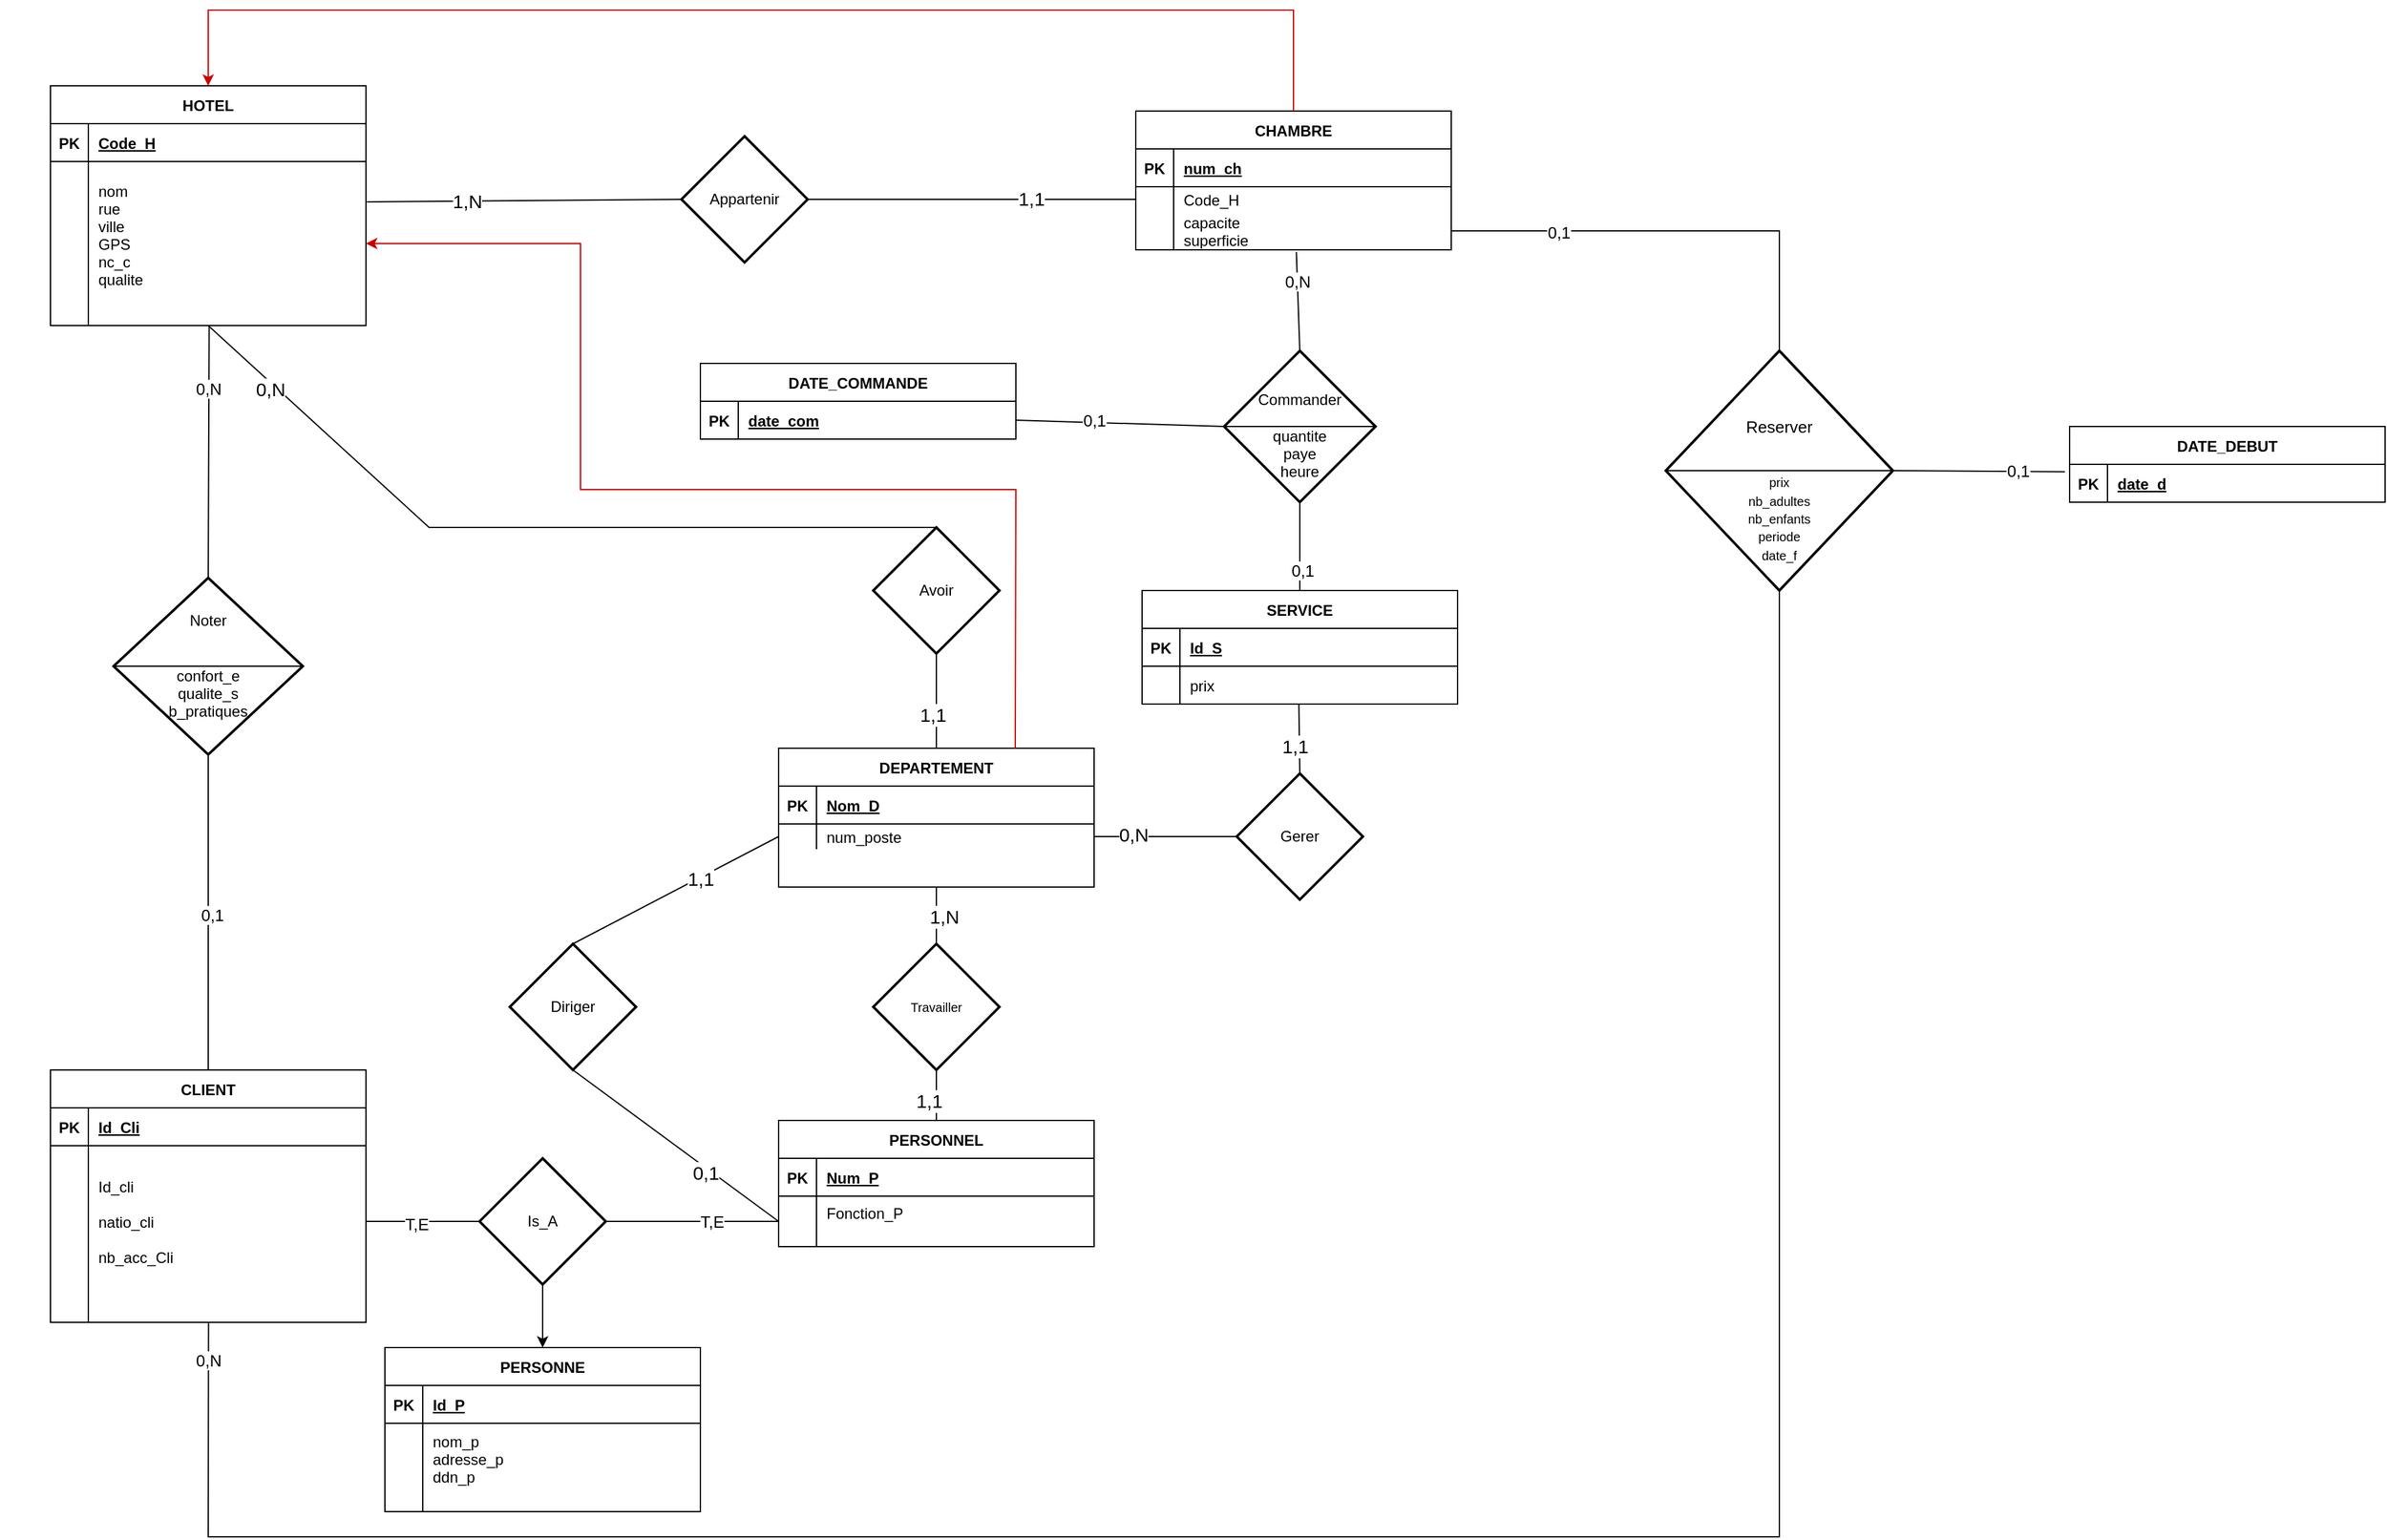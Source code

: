 <mxfile version="22.1.3" type="github">
  <diagram name="Page-1" id="8zFh8N0dXSdFzpwfQywQ">
    <mxGraphModel dx="2662" dy="2154" grid="1" gridSize="10" guides="1" tooltips="1" connect="1" arrows="1" fold="1" page="1" pageScale="1" pageWidth="827" pageHeight="1169" background="#FFFFFF" math="0" shadow="0">
      <root>
        <mxCell id="0" />
        <mxCell id="1" parent="0" />
        <mxCell id="OYuYef5FI9lCqOR2c31m-23" value="HOTEL" style="shape=table;startSize=30;container=1;collapsible=1;childLayout=tableLayout;fixedRows=1;rowLines=0;fontStyle=1;align=center;resizeLast=1;" parent="1" vertex="1">
          <mxGeometry width="250" height="190" as="geometry" />
        </mxCell>
        <mxCell id="OYuYef5FI9lCqOR2c31m-24" value="" style="shape=partialRectangle;collapsible=0;dropTarget=0;pointerEvents=0;fillColor=none;points=[[0,0.5],[1,0.5]];portConstraint=eastwest;top=0;left=0;right=0;bottom=1;" parent="OYuYef5FI9lCqOR2c31m-23" vertex="1">
          <mxGeometry y="30" width="250" height="30" as="geometry" />
        </mxCell>
        <mxCell id="OYuYef5FI9lCqOR2c31m-25" value="PK" style="shape=partialRectangle;overflow=hidden;connectable=0;fillColor=none;top=0;left=0;bottom=0;right=0;fontStyle=1;" parent="OYuYef5FI9lCqOR2c31m-24" vertex="1">
          <mxGeometry width="30" height="30" as="geometry">
            <mxRectangle width="30" height="30" as="alternateBounds" />
          </mxGeometry>
        </mxCell>
        <mxCell id="OYuYef5FI9lCqOR2c31m-26" value="Code_H" style="shape=partialRectangle;overflow=hidden;connectable=0;fillColor=none;top=0;left=0;bottom=0;right=0;align=left;spacingLeft=6;fontStyle=5;" parent="OYuYef5FI9lCqOR2c31m-24" vertex="1">
          <mxGeometry x="30" width="220" height="30" as="geometry">
            <mxRectangle width="220" height="30" as="alternateBounds" />
          </mxGeometry>
        </mxCell>
        <mxCell id="OYuYef5FI9lCqOR2c31m-27" value="" style="shape=partialRectangle;collapsible=0;dropTarget=0;pointerEvents=0;fillColor=none;points=[[0,0.5],[1,0.5]];portConstraint=eastwest;top=0;left=0;right=0;bottom=0;" parent="OYuYef5FI9lCqOR2c31m-23" vertex="1">
          <mxGeometry y="60" width="250" height="130" as="geometry" />
        </mxCell>
        <mxCell id="OYuYef5FI9lCqOR2c31m-28" value="" style="shape=partialRectangle;overflow=hidden;connectable=0;fillColor=none;top=0;left=0;bottom=0;right=0;" parent="OYuYef5FI9lCqOR2c31m-27" vertex="1">
          <mxGeometry width="30" height="130" as="geometry">
            <mxRectangle width="30" height="130" as="alternateBounds" />
          </mxGeometry>
        </mxCell>
        <mxCell id="OYuYef5FI9lCqOR2c31m-29" value="nom&#xa;rue&#xa;ville&#xa;GPS&#xa;nc_c&#xa;qualite&#xa;" style="shape=partialRectangle;overflow=hidden;connectable=0;fillColor=none;top=0;left=0;bottom=0;right=0;align=left;spacingLeft=6;" parent="OYuYef5FI9lCqOR2c31m-27" vertex="1">
          <mxGeometry x="30" width="220" height="130" as="geometry">
            <mxRectangle width="220" height="130" as="alternateBounds" />
          </mxGeometry>
        </mxCell>
        <mxCell id="_BZN1aDbOm-jzE_d8aBN-2" value="DEPARTEMENT" style="shape=table;startSize=30;container=1;collapsible=1;childLayout=tableLayout;fixedRows=1;rowLines=0;fontStyle=1;align=center;resizeLast=1;" parent="1" vertex="1">
          <mxGeometry x="577" y="525" width="250" height="110" as="geometry" />
        </mxCell>
        <mxCell id="_BZN1aDbOm-jzE_d8aBN-3" value="" style="shape=partialRectangle;collapsible=0;dropTarget=0;pointerEvents=0;fillColor=none;points=[[0,0.5],[1,0.5]];portConstraint=eastwest;top=0;left=0;right=0;bottom=1;" parent="_BZN1aDbOm-jzE_d8aBN-2" vertex="1">
          <mxGeometry y="30" width="250" height="30" as="geometry" />
        </mxCell>
        <mxCell id="_BZN1aDbOm-jzE_d8aBN-4" value="PK" style="shape=partialRectangle;overflow=hidden;connectable=0;fillColor=none;top=0;left=0;bottom=0;right=0;fontStyle=1;" parent="_BZN1aDbOm-jzE_d8aBN-3" vertex="1">
          <mxGeometry width="30" height="30" as="geometry">
            <mxRectangle width="30" height="30" as="alternateBounds" />
          </mxGeometry>
        </mxCell>
        <mxCell id="_BZN1aDbOm-jzE_d8aBN-5" value="Nom_D" style="shape=partialRectangle;overflow=hidden;connectable=0;fillColor=none;top=0;left=0;bottom=0;right=0;align=left;spacingLeft=6;fontStyle=5;" parent="_BZN1aDbOm-jzE_d8aBN-3" vertex="1">
          <mxGeometry x="30" width="220" height="30" as="geometry">
            <mxRectangle width="220" height="30" as="alternateBounds" />
          </mxGeometry>
        </mxCell>
        <mxCell id="_BZN1aDbOm-jzE_d8aBN-6" value="" style="shape=partialRectangle;collapsible=0;dropTarget=0;pointerEvents=0;fillColor=none;points=[[0,0.5],[1,0.5]];portConstraint=eastwest;top=0;left=0;right=0;bottom=0;" parent="_BZN1aDbOm-jzE_d8aBN-2" vertex="1">
          <mxGeometry y="60" width="250" height="20" as="geometry" />
        </mxCell>
        <mxCell id="_BZN1aDbOm-jzE_d8aBN-7" value="" style="shape=partialRectangle;overflow=hidden;connectable=0;fillColor=none;top=0;left=0;bottom=0;right=0;" parent="_BZN1aDbOm-jzE_d8aBN-6" vertex="1">
          <mxGeometry width="30" height="20" as="geometry">
            <mxRectangle width="30" height="20" as="alternateBounds" />
          </mxGeometry>
        </mxCell>
        <mxCell id="_BZN1aDbOm-jzE_d8aBN-8" value="num_poste" style="shape=partialRectangle;overflow=hidden;connectable=0;fillColor=none;top=0;left=0;bottom=0;right=0;align=left;spacingLeft=6;" parent="_BZN1aDbOm-jzE_d8aBN-6" vertex="1">
          <mxGeometry x="30" width="220" height="20" as="geometry">
            <mxRectangle width="220" height="20" as="alternateBounds" />
          </mxGeometry>
        </mxCell>
        <mxCell id="_BZN1aDbOm-jzE_d8aBN-9" value="PERSONNEL" style="shape=table;startSize=30;container=1;collapsible=1;childLayout=tableLayout;fixedRows=1;rowLines=0;fontStyle=1;align=center;resizeLast=1;" parent="1" vertex="1">
          <mxGeometry x="577" y="820" width="250" height="100" as="geometry" />
        </mxCell>
        <mxCell id="_BZN1aDbOm-jzE_d8aBN-10" value="" style="shape=partialRectangle;collapsible=0;dropTarget=0;pointerEvents=0;fillColor=none;points=[[0,0.5],[1,0.5]];portConstraint=eastwest;top=0;left=0;right=0;bottom=1;" parent="_BZN1aDbOm-jzE_d8aBN-9" vertex="1">
          <mxGeometry y="30" width="250" height="30" as="geometry" />
        </mxCell>
        <mxCell id="_BZN1aDbOm-jzE_d8aBN-11" value="PK" style="shape=partialRectangle;overflow=hidden;connectable=0;fillColor=none;top=0;left=0;bottom=0;right=0;fontStyle=1;" parent="_BZN1aDbOm-jzE_d8aBN-10" vertex="1">
          <mxGeometry width="30" height="30" as="geometry">
            <mxRectangle width="30" height="30" as="alternateBounds" />
          </mxGeometry>
        </mxCell>
        <mxCell id="_BZN1aDbOm-jzE_d8aBN-12" value="Num_P" style="shape=partialRectangle;overflow=hidden;connectable=0;fillColor=none;top=0;left=0;bottom=0;right=0;align=left;spacingLeft=6;fontStyle=5;" parent="_BZN1aDbOm-jzE_d8aBN-10" vertex="1">
          <mxGeometry x="30" width="220" height="30" as="geometry">
            <mxRectangle width="220" height="30" as="alternateBounds" />
          </mxGeometry>
        </mxCell>
        <mxCell id="_BZN1aDbOm-jzE_d8aBN-13" value="" style="shape=partialRectangle;collapsible=0;dropTarget=0;pointerEvents=0;fillColor=none;points=[[0,0.5],[1,0.5]];portConstraint=eastwest;top=0;left=0;right=0;bottom=0;" parent="_BZN1aDbOm-jzE_d8aBN-9" vertex="1">
          <mxGeometry y="60" width="250" height="40" as="geometry" />
        </mxCell>
        <mxCell id="_BZN1aDbOm-jzE_d8aBN-14" value="" style="shape=partialRectangle;overflow=hidden;connectable=0;fillColor=none;top=0;left=0;bottom=0;right=0;" parent="_BZN1aDbOm-jzE_d8aBN-13" vertex="1">
          <mxGeometry width="30" height="40" as="geometry">
            <mxRectangle width="30" height="40" as="alternateBounds" />
          </mxGeometry>
        </mxCell>
        <mxCell id="_BZN1aDbOm-jzE_d8aBN-15" value="Fonction_P&#xa;" style="shape=partialRectangle;overflow=hidden;connectable=0;fillColor=none;top=0;left=0;bottom=0;right=0;align=left;spacingLeft=6;" parent="_BZN1aDbOm-jzE_d8aBN-13" vertex="1">
          <mxGeometry x="30" width="220" height="40" as="geometry">
            <mxRectangle width="220" height="40" as="alternateBounds" />
          </mxGeometry>
        </mxCell>
        <mxCell id="_BZN1aDbOm-jzE_d8aBN-16" value="SERVICE" style="shape=table;startSize=30;container=1;collapsible=1;childLayout=tableLayout;fixedRows=1;rowLines=0;fontStyle=1;align=center;resizeLast=1;" parent="1" vertex="1">
          <mxGeometry x="865" y="400" width="250" height="90" as="geometry" />
        </mxCell>
        <mxCell id="_BZN1aDbOm-jzE_d8aBN-17" value="" style="shape=partialRectangle;collapsible=0;dropTarget=0;pointerEvents=0;fillColor=none;points=[[0,0.5],[1,0.5]];portConstraint=eastwest;top=0;left=0;right=0;bottom=1;" parent="_BZN1aDbOm-jzE_d8aBN-16" vertex="1">
          <mxGeometry y="30" width="250" height="30" as="geometry" />
        </mxCell>
        <mxCell id="_BZN1aDbOm-jzE_d8aBN-18" value="PK" style="shape=partialRectangle;overflow=hidden;connectable=0;fillColor=none;top=0;left=0;bottom=0;right=0;fontStyle=1;" parent="_BZN1aDbOm-jzE_d8aBN-17" vertex="1">
          <mxGeometry width="30" height="30" as="geometry">
            <mxRectangle width="30" height="30" as="alternateBounds" />
          </mxGeometry>
        </mxCell>
        <mxCell id="_BZN1aDbOm-jzE_d8aBN-19" value="Id_S" style="shape=partialRectangle;overflow=hidden;connectable=0;fillColor=none;top=0;left=0;bottom=0;right=0;align=left;spacingLeft=6;fontStyle=5;" parent="_BZN1aDbOm-jzE_d8aBN-17" vertex="1">
          <mxGeometry x="30" width="220" height="30" as="geometry">
            <mxRectangle width="220" height="30" as="alternateBounds" />
          </mxGeometry>
        </mxCell>
        <mxCell id="_BZN1aDbOm-jzE_d8aBN-20" value="" style="shape=partialRectangle;collapsible=0;dropTarget=0;pointerEvents=0;fillColor=none;points=[[0,0.5],[1,0.5]];portConstraint=eastwest;top=0;left=0;right=0;bottom=0;" parent="_BZN1aDbOm-jzE_d8aBN-16" vertex="1">
          <mxGeometry y="60" width="250" height="30" as="geometry" />
        </mxCell>
        <mxCell id="_BZN1aDbOm-jzE_d8aBN-21" value="" style="shape=partialRectangle;overflow=hidden;connectable=0;fillColor=none;top=0;left=0;bottom=0;right=0;" parent="_BZN1aDbOm-jzE_d8aBN-20" vertex="1">
          <mxGeometry width="30" height="30" as="geometry">
            <mxRectangle width="30" height="30" as="alternateBounds" />
          </mxGeometry>
        </mxCell>
        <mxCell id="_BZN1aDbOm-jzE_d8aBN-22" value="prix" style="shape=partialRectangle;overflow=hidden;connectable=0;fillColor=none;top=0;left=0;bottom=0;right=0;align=left;spacingLeft=6;" parent="_BZN1aDbOm-jzE_d8aBN-20" vertex="1">
          <mxGeometry x="30" width="220" height="30" as="geometry">
            <mxRectangle width="220" height="30" as="alternateBounds" />
          </mxGeometry>
        </mxCell>
        <mxCell id="_BZN1aDbOm-jzE_d8aBN-25" value="PERSONNE" style="shape=table;startSize=30;container=1;collapsible=1;childLayout=tableLayout;fixedRows=1;rowLines=0;fontStyle=1;align=center;resizeLast=1;" parent="1" vertex="1">
          <mxGeometry x="265" y="1000" width="250" height="130" as="geometry" />
        </mxCell>
        <mxCell id="_BZN1aDbOm-jzE_d8aBN-26" value="" style="shape=partialRectangle;collapsible=0;dropTarget=0;pointerEvents=0;fillColor=none;points=[[0,0.5],[1,0.5]];portConstraint=eastwest;top=0;left=0;right=0;bottom=1;" parent="_BZN1aDbOm-jzE_d8aBN-25" vertex="1">
          <mxGeometry y="30" width="250" height="30" as="geometry" />
        </mxCell>
        <mxCell id="_BZN1aDbOm-jzE_d8aBN-27" value="PK" style="shape=partialRectangle;overflow=hidden;connectable=0;fillColor=none;top=0;left=0;bottom=0;right=0;fontStyle=1;" parent="_BZN1aDbOm-jzE_d8aBN-26" vertex="1">
          <mxGeometry width="30" height="30" as="geometry">
            <mxRectangle width="30" height="30" as="alternateBounds" />
          </mxGeometry>
        </mxCell>
        <mxCell id="_BZN1aDbOm-jzE_d8aBN-28" value="Id_P" style="shape=partialRectangle;overflow=hidden;connectable=0;fillColor=none;top=0;left=0;bottom=0;right=0;align=left;spacingLeft=6;fontStyle=5;" parent="_BZN1aDbOm-jzE_d8aBN-26" vertex="1">
          <mxGeometry x="30" width="220" height="30" as="geometry">
            <mxRectangle width="220" height="30" as="alternateBounds" />
          </mxGeometry>
        </mxCell>
        <mxCell id="_BZN1aDbOm-jzE_d8aBN-29" value="" style="shape=partialRectangle;collapsible=0;dropTarget=0;pointerEvents=0;fillColor=none;points=[[0,0.5],[1,0.5]];portConstraint=eastwest;top=0;left=0;right=0;bottom=0;" parent="_BZN1aDbOm-jzE_d8aBN-25" vertex="1">
          <mxGeometry y="60" width="250" height="70" as="geometry" />
        </mxCell>
        <mxCell id="_BZN1aDbOm-jzE_d8aBN-30" value="" style="shape=partialRectangle;overflow=hidden;connectable=0;fillColor=none;top=0;left=0;bottom=0;right=0;" parent="_BZN1aDbOm-jzE_d8aBN-29" vertex="1">
          <mxGeometry width="30" height="70" as="geometry">
            <mxRectangle width="30" height="70" as="alternateBounds" />
          </mxGeometry>
        </mxCell>
        <mxCell id="_BZN1aDbOm-jzE_d8aBN-31" value="nom_p&#xa;adresse_p&#xa;ddn_p&#xa;" style="shape=partialRectangle;overflow=hidden;connectable=0;fillColor=none;top=0;left=0;bottom=0;right=0;align=left;spacingLeft=6;" parent="_BZN1aDbOm-jzE_d8aBN-29" vertex="1">
          <mxGeometry x="30" width="220" height="70" as="geometry">
            <mxRectangle width="220" height="70" as="alternateBounds" />
          </mxGeometry>
        </mxCell>
        <mxCell id="OYuYef5FI9lCqOR2c31m-13" value="CLIENT" style="shape=table;startSize=30;container=1;collapsible=1;childLayout=tableLayout;fixedRows=1;rowLines=0;fontStyle=1;align=center;resizeLast=1;" parent="1" vertex="1">
          <mxGeometry y="780" width="250" height="200" as="geometry" />
        </mxCell>
        <mxCell id="OYuYef5FI9lCqOR2c31m-14" value="" style="shape=partialRectangle;collapsible=0;dropTarget=0;pointerEvents=0;fillColor=none;points=[[0,0.5],[1,0.5]];portConstraint=eastwest;top=0;left=0;right=0;bottom=1;" parent="OYuYef5FI9lCqOR2c31m-13" vertex="1">
          <mxGeometry y="30" width="250" height="30" as="geometry" />
        </mxCell>
        <mxCell id="OYuYef5FI9lCqOR2c31m-15" value="PK" style="shape=partialRectangle;overflow=hidden;connectable=0;fillColor=none;top=0;left=0;bottom=0;right=0;fontStyle=1;" parent="OYuYef5FI9lCqOR2c31m-14" vertex="1">
          <mxGeometry width="30" height="30" as="geometry">
            <mxRectangle width="30" height="30" as="alternateBounds" />
          </mxGeometry>
        </mxCell>
        <mxCell id="OYuYef5FI9lCqOR2c31m-16" value="Id_Cli" style="shape=partialRectangle;overflow=hidden;connectable=0;fillColor=none;top=0;left=0;bottom=0;right=0;align=left;spacingLeft=6;fontStyle=5;" parent="OYuYef5FI9lCqOR2c31m-14" vertex="1">
          <mxGeometry x="30" width="220" height="30" as="geometry">
            <mxRectangle width="220" height="30" as="alternateBounds" />
          </mxGeometry>
        </mxCell>
        <mxCell id="OYuYef5FI9lCqOR2c31m-17" value="" style="shape=partialRectangle;collapsible=0;dropTarget=0;pointerEvents=0;fillColor=none;points=[[0,0.5],[1,0.5]];portConstraint=eastwest;top=0;left=0;right=0;bottom=0;" parent="OYuYef5FI9lCqOR2c31m-13" vertex="1">
          <mxGeometry y="60" width="250" height="120" as="geometry" />
        </mxCell>
        <mxCell id="OYuYef5FI9lCqOR2c31m-18" value="" style="shape=partialRectangle;overflow=hidden;connectable=0;fillColor=none;top=0;left=0;bottom=0;right=0;" parent="OYuYef5FI9lCqOR2c31m-17" vertex="1">
          <mxGeometry width="30" height="120" as="geometry">
            <mxRectangle width="30" height="120" as="alternateBounds" />
          </mxGeometry>
        </mxCell>
        <mxCell id="OYuYef5FI9lCqOR2c31m-19" value="Id_cli&#xa;&#xa;natio_cli&#xa;&#xa;nb_acc_Cli" style="shape=partialRectangle;overflow=hidden;connectable=0;fillColor=none;top=0;left=0;bottom=0;right=0;align=left;spacingLeft=6;" parent="OYuYef5FI9lCqOR2c31m-17" vertex="1">
          <mxGeometry x="30" width="220" height="120" as="geometry">
            <mxRectangle width="220" height="120" as="alternateBounds" />
          </mxGeometry>
        </mxCell>
        <mxCell id="OYuYef5FI9lCqOR2c31m-20" value="" style="shape=partialRectangle;collapsible=0;dropTarget=0;pointerEvents=0;fillColor=none;points=[[0,0.5],[1,0.5]];portConstraint=eastwest;top=0;left=0;right=0;bottom=0;" parent="OYuYef5FI9lCqOR2c31m-13" vertex="1">
          <mxGeometry y="180" width="250" height="20" as="geometry" />
        </mxCell>
        <mxCell id="OYuYef5FI9lCqOR2c31m-21" value="" style="shape=partialRectangle;overflow=hidden;connectable=0;fillColor=none;top=0;left=0;bottom=0;right=0;" parent="OYuYef5FI9lCqOR2c31m-20" vertex="1">
          <mxGeometry width="30" height="20" as="geometry">
            <mxRectangle width="30" height="20" as="alternateBounds" />
          </mxGeometry>
        </mxCell>
        <mxCell id="OYuYef5FI9lCqOR2c31m-22" value="" style="shape=partialRectangle;overflow=hidden;connectable=0;fillColor=none;top=0;left=0;bottom=0;right=0;align=left;spacingLeft=6;" parent="OYuYef5FI9lCqOR2c31m-20" vertex="1">
          <mxGeometry x="30" width="220" height="20" as="geometry">
            <mxRectangle width="220" height="20" as="alternateBounds" />
          </mxGeometry>
        </mxCell>
        <mxCell id="OYuYef5FI9lCqOR2c31m-3" value="CHAMBRE" style="shape=table;startSize=30;container=1;collapsible=1;childLayout=tableLayout;fixedRows=1;rowLines=0;fontStyle=1;align=center;resizeLast=1;" parent="1" vertex="1">
          <mxGeometry x="860" y="20" width="250" height="110" as="geometry" />
        </mxCell>
        <mxCell id="OYuYef5FI9lCqOR2c31m-4" value="" style="shape=partialRectangle;collapsible=0;dropTarget=0;pointerEvents=0;fillColor=none;points=[[0,0.5],[1,0.5]];portConstraint=eastwest;top=0;left=0;right=0;bottom=1;" parent="OYuYef5FI9lCqOR2c31m-3" vertex="1">
          <mxGeometry y="30" width="250" height="30" as="geometry" />
        </mxCell>
        <mxCell id="OYuYef5FI9lCqOR2c31m-5" value="PK" style="shape=partialRectangle;overflow=hidden;connectable=0;fillColor=none;top=0;left=0;bottom=0;right=0;fontStyle=1;" parent="OYuYef5FI9lCqOR2c31m-4" vertex="1">
          <mxGeometry width="30" height="30" as="geometry">
            <mxRectangle width="30" height="30" as="alternateBounds" />
          </mxGeometry>
        </mxCell>
        <mxCell id="OYuYef5FI9lCqOR2c31m-6" value="num_ch" style="shape=partialRectangle;overflow=hidden;connectable=0;fillColor=none;top=0;left=0;bottom=0;right=0;align=left;spacingLeft=6;fontStyle=5;" parent="OYuYef5FI9lCqOR2c31m-4" vertex="1">
          <mxGeometry x="30" width="220" height="30" as="geometry">
            <mxRectangle width="220" height="30" as="alternateBounds" />
          </mxGeometry>
        </mxCell>
        <mxCell id="OYuYef5FI9lCqOR2c31m-7" value="" style="shape=partialRectangle;collapsible=0;dropTarget=0;pointerEvents=0;fillColor=none;points=[[0,0.5],[1,0.5]];portConstraint=eastwest;top=0;left=0;right=0;bottom=0;" parent="OYuYef5FI9lCqOR2c31m-3" vertex="1">
          <mxGeometry y="60" width="250" height="20" as="geometry" />
        </mxCell>
        <mxCell id="OYuYef5FI9lCqOR2c31m-8" value="" style="shape=partialRectangle;overflow=hidden;connectable=0;fillColor=none;top=0;left=0;bottom=0;right=0;" parent="OYuYef5FI9lCqOR2c31m-7" vertex="1">
          <mxGeometry width="30" height="20" as="geometry">
            <mxRectangle width="30" height="20" as="alternateBounds" />
          </mxGeometry>
        </mxCell>
        <mxCell id="OYuYef5FI9lCqOR2c31m-9" value="Code_H" style="shape=partialRectangle;overflow=hidden;connectable=0;fillColor=none;top=0;left=0;bottom=0;right=0;align=left;spacingLeft=6;" parent="OYuYef5FI9lCqOR2c31m-7" vertex="1">
          <mxGeometry x="30" width="220" height="20" as="geometry">
            <mxRectangle width="220" height="20" as="alternateBounds" />
          </mxGeometry>
        </mxCell>
        <mxCell id="OYuYef5FI9lCqOR2c31m-10" value="" style="shape=partialRectangle;collapsible=0;dropTarget=0;pointerEvents=0;fillColor=none;points=[[0,0.5],[1,0.5]];portConstraint=eastwest;top=0;left=0;right=0;bottom=0;" parent="OYuYef5FI9lCqOR2c31m-3" vertex="1">
          <mxGeometry y="80" width="250" height="30" as="geometry" />
        </mxCell>
        <mxCell id="OYuYef5FI9lCqOR2c31m-11" value="" style="shape=partialRectangle;overflow=hidden;connectable=0;fillColor=none;top=0;left=0;bottom=0;right=0;" parent="OYuYef5FI9lCqOR2c31m-10" vertex="1">
          <mxGeometry width="30" height="30" as="geometry">
            <mxRectangle width="30" height="30" as="alternateBounds" />
          </mxGeometry>
        </mxCell>
        <mxCell id="OYuYef5FI9lCqOR2c31m-12" value="capacite&#xa;superficie&#xa;" style="shape=partialRectangle;overflow=hidden;connectable=0;fillColor=none;top=0;left=0;bottom=0;right=0;align=left;spacingLeft=6;" parent="OYuYef5FI9lCqOR2c31m-10" vertex="1">
          <mxGeometry x="30" width="220" height="30" as="geometry">
            <mxRectangle width="220" height="30" as="alternateBounds" />
          </mxGeometry>
        </mxCell>
        <mxCell id="_BZN1aDbOm-jzE_d8aBN-36" value="" style="endArrow=none;html=1;rounded=0;entryX=0;entryY=0.5;entryDx=0;entryDy=0;exitX=0;exitY=0.5;exitDx=0;exitDy=0;exitPerimeter=0;" parent="1" source="_BZN1aDbOm-jzE_d8aBN-46" target="_BZN1aDbOm-jzE_d8aBN-13" edge="1">
          <mxGeometry width="50" height="50" relative="1" as="geometry">
            <mxPoint x="950" y="480" as="sourcePoint" />
            <mxPoint x="790" y="260" as="targetPoint" />
            <Array as="points" />
          </mxGeometry>
        </mxCell>
        <mxCell id="JAYPc2fzWHW8Z4yqoVgX-15" value="&lt;span style=&quot;font-size: 13px;&quot;&gt;T,E&lt;/span&gt;" style="edgeLabel;html=1;align=center;verticalAlign=middle;resizable=0;points=[];" vertex="1" connectable="0" parent="_BZN1aDbOm-jzE_d8aBN-36">
          <mxGeometry x="0.553" y="-5" relative="1" as="geometry">
            <mxPoint y="-5" as="offset" />
          </mxGeometry>
        </mxCell>
        <mxCell id="_BZN1aDbOm-jzE_d8aBN-38" value="&lt;font style=&quot;font-size: 10px;&quot;&gt;&lt;font style=&quot;font-size: 13px;&quot;&gt;&lt;br&gt;&lt;br&gt;Reserver&lt;/font&gt;&lt;br&gt;&lt;br&gt;&lt;span style=&quot;&quot;&gt;&lt;br&gt;prix&lt;/span&gt;&lt;br&gt;&lt;span style=&quot;&quot;&gt;nb_adultes&lt;/span&gt;&lt;br&gt;&lt;span style=&quot;&quot;&gt;nb_enfants&lt;/span&gt;&lt;br&gt;&lt;span style=&quot;&quot;&gt;periode&lt;br&gt;date_f&lt;br&gt;&lt;/span&gt;&lt;/font&gt;" style="strokeWidth=2;html=1;shape=mxgraph.flowchart.decision;whiteSpace=wrap;" parent="1" vertex="1">
          <mxGeometry x="1280" y="210" width="180" height="190" as="geometry" />
        </mxCell>
        <mxCell id="_BZN1aDbOm-jzE_d8aBN-40" value="&lt;br&gt;Commander&lt;br&gt;&lt;br&gt;quantite&lt;br&gt;paye&lt;br&gt;heure" style="strokeWidth=2;html=1;shape=mxgraph.flowchart.decision;whiteSpace=wrap;" parent="1" vertex="1">
          <mxGeometry x="930" y="210" width="120" height="120" as="geometry" />
        </mxCell>
        <mxCell id="_BZN1aDbOm-jzE_d8aBN-41" value="Noter&lt;br&gt;&lt;br&gt;&lt;br&gt;confort_e&lt;br&gt;qualite_s&lt;br&gt;b_pratiques" style="strokeWidth=2;html=1;shape=mxgraph.flowchart.decision;whiteSpace=wrap;" parent="1" vertex="1">
          <mxGeometry x="50" y="390" width="150" height="140" as="geometry" />
        </mxCell>
        <mxCell id="_BZN1aDbOm-jzE_d8aBN-42" value="Avoir" style="strokeWidth=2;html=1;shape=mxgraph.flowchart.decision;whiteSpace=wrap;" parent="1" vertex="1">
          <mxGeometry x="652" y="350" width="100" height="100" as="geometry" />
        </mxCell>
        <mxCell id="_BZN1aDbOm-jzE_d8aBN-43" value="Gerer" style="strokeWidth=2;html=1;shape=mxgraph.flowchart.decision;whiteSpace=wrap;" parent="1" vertex="1">
          <mxGeometry x="940" y="545" width="100" height="100" as="geometry" />
        </mxCell>
        <mxCell id="_BZN1aDbOm-jzE_d8aBN-44" value="Diriger" style="strokeWidth=2;html=1;shape=mxgraph.flowchart.decision;whiteSpace=wrap;" parent="1" vertex="1">
          <mxGeometry x="364" y="680" width="100" height="100" as="geometry" />
        </mxCell>
        <mxCell id="_BZN1aDbOm-jzE_d8aBN-45" value="&lt;font size=&quot;1&quot;&gt;Travailler&lt;/font&gt;" style="strokeWidth=2;html=1;shape=mxgraph.flowchart.decision;whiteSpace=wrap;" parent="1" vertex="1">
          <mxGeometry x="652" y="680" width="100" height="100" as="geometry" />
        </mxCell>
        <mxCell id="_BZN1aDbOm-jzE_d8aBN-46" value="Is_A" style="strokeWidth=2;html=1;shape=mxgraph.flowchart.decision;whiteSpace=wrap;" parent="1" vertex="1">
          <mxGeometry x="340" y="850" width="100" height="100" as="geometry" />
        </mxCell>
        <mxCell id="_BZN1aDbOm-jzE_d8aBN-39" value="Appartenir" style="strokeWidth=2;html=1;shape=mxgraph.flowchart.decision;whiteSpace=wrap;" parent="1" vertex="1">
          <mxGeometry x="500" y="40" width="100" height="100" as="geometry" />
        </mxCell>
        <mxCell id="_BZN1aDbOm-jzE_d8aBN-49" value="" style="endArrow=none;html=1;rounded=0;entryX=1;entryY=0.5;entryDx=0;entryDy=0;entryPerimeter=0;exitX=0;exitY=0.5;exitDx=0;exitDy=0;" parent="1" source="OYuYef5FI9lCqOR2c31m-7" target="_BZN1aDbOm-jzE_d8aBN-39" edge="1">
          <mxGeometry width="50" height="50" relative="1" as="geometry">
            <mxPoint x="520" y="-25" as="sourcePoint" />
            <mxPoint x="460" y="135" as="targetPoint" />
          </mxGeometry>
        </mxCell>
        <mxCell id="_BZN1aDbOm-jzE_d8aBN-51" value="&lt;font style=&quot;font-size: 15px;&quot;&gt;1,1&lt;/font&gt;" style="edgeLabel;html=1;align=center;verticalAlign=middle;resizable=0;points=[];" parent="_BZN1aDbOm-jzE_d8aBN-49" vertex="1" connectable="0">
          <mxGeometry x="-0.351" y="-1" relative="1" as="geometry">
            <mxPoint x="1" as="offset" />
          </mxGeometry>
        </mxCell>
        <mxCell id="_BZN1aDbOm-jzE_d8aBN-53" value="" style="endArrow=none;html=1;rounded=0;exitX=1.003;exitY=0.246;exitDx=0;exitDy=0;entryX=0;entryY=0.5;entryDx=0;entryDy=0;entryPerimeter=0;exitPerimeter=0;" parent="1" source="OYuYef5FI9lCqOR2c31m-27" target="_BZN1aDbOm-jzE_d8aBN-39" edge="1">
          <mxGeometry width="50" height="50" relative="1" as="geometry">
            <mxPoint x="280" y="70" as="sourcePoint" />
            <mxPoint x="390" y="190" as="targetPoint" />
          </mxGeometry>
        </mxCell>
        <mxCell id="_BZN1aDbOm-jzE_d8aBN-54" value="&lt;font style=&quot;font-size: 15px;&quot;&gt;1,N&lt;/font&gt;" style="edgeLabel;html=1;align=center;verticalAlign=middle;resizable=0;points=[];" parent="_BZN1aDbOm-jzE_d8aBN-53" vertex="1" connectable="0">
          <mxGeometry x="-0.363" y="1" relative="1" as="geometry">
            <mxPoint as="offset" />
          </mxGeometry>
        </mxCell>
        <mxCell id="_BZN1aDbOm-jzE_d8aBN-57" value="" style="endArrow=none;html=1;rounded=0;exitX=0.5;exitY=0;exitDx=0;exitDy=0;entryX=0.5;entryY=1;entryDx=0;entryDy=0;entryPerimeter=0;" parent="1" source="_BZN1aDbOm-jzE_d8aBN-2" target="_BZN1aDbOm-jzE_d8aBN-42" edge="1">
          <mxGeometry width="50" height="50" relative="1" as="geometry">
            <mxPoint x="370" y="580" as="sourcePoint" />
            <mxPoint x="420" y="530" as="targetPoint" />
          </mxGeometry>
        </mxCell>
        <mxCell id="_BZN1aDbOm-jzE_d8aBN-59" value="&lt;font style=&quot;font-size: 15px;&quot;&gt;1,1&lt;br&gt;&lt;/font&gt;" style="edgeLabel;html=1;align=center;verticalAlign=middle;resizable=0;points=[];" parent="_BZN1aDbOm-jzE_d8aBN-57" vertex="1" connectable="0">
          <mxGeometry x="-0.268" y="3" relative="1" as="geometry">
            <mxPoint as="offset" />
          </mxGeometry>
        </mxCell>
        <mxCell id="_BZN1aDbOm-jzE_d8aBN-58" value="" style="endArrow=none;html=1;rounded=0;exitX=0.5;exitY=0;exitDx=0;exitDy=0;exitPerimeter=0;entryX=0.501;entryY=1.002;entryDx=0;entryDy=0;entryPerimeter=0;" parent="1" source="_BZN1aDbOm-jzE_d8aBN-42" target="OYuYef5FI9lCqOR2c31m-27" edge="1">
          <mxGeometry width="50" height="50" relative="1" as="geometry">
            <mxPoint x="135" y="485" as="sourcePoint" />
            <mxPoint x="220" y="320" as="targetPoint" />
            <Array as="points">
              <mxPoint x="300" y="350" />
            </Array>
          </mxGeometry>
        </mxCell>
        <mxCell id="_BZN1aDbOm-jzE_d8aBN-60" value="&lt;font style=&quot;font-size: 15px;&quot;&gt;0,N&lt;/font&gt;" style="edgeLabel;html=1;align=center;verticalAlign=middle;resizable=0;points=[];" parent="_BZN1aDbOm-jzE_d8aBN-58" vertex="1" connectable="0">
          <mxGeometry x="0.203" y="-7" relative="1" as="geometry">
            <mxPoint x="-144" y="-103" as="offset" />
          </mxGeometry>
        </mxCell>
        <mxCell id="_BZN1aDbOm-jzE_d8aBN-62" value="" style="endArrow=none;html=1;rounded=0;entryX=0.5;entryY=0;entryDx=0;entryDy=0;entryPerimeter=0;exitX=0.5;exitY=1;exitDx=0;exitDy=0;" parent="1" source="_BZN1aDbOm-jzE_d8aBN-2" target="_BZN1aDbOm-jzE_d8aBN-45" edge="1">
          <mxGeometry width="50" height="50" relative="1" as="geometry">
            <mxPoint x="370" y="570" as="sourcePoint" />
            <mxPoint x="420" y="520" as="targetPoint" />
          </mxGeometry>
        </mxCell>
        <mxCell id="_BZN1aDbOm-jzE_d8aBN-64" value="&lt;font style=&quot;font-size: 15px;&quot;&gt;1,N&lt;/font&gt;" style="edgeLabel;html=1;align=center;verticalAlign=middle;resizable=0;points=[];" parent="_BZN1aDbOm-jzE_d8aBN-62" vertex="1" connectable="0">
          <mxGeometry x="0.04" y="6" relative="1" as="geometry">
            <mxPoint y="-1" as="offset" />
          </mxGeometry>
        </mxCell>
        <mxCell id="_BZN1aDbOm-jzE_d8aBN-63" value="" style="endArrow=none;html=1;rounded=0;entryX=0.5;entryY=0;entryDx=0;entryDy=0;exitX=0.5;exitY=1;exitDx=0;exitDy=0;exitPerimeter=0;" parent="1" source="_BZN1aDbOm-jzE_d8aBN-45" target="_BZN1aDbOm-jzE_d8aBN-9" edge="1">
          <mxGeometry width="50" height="50" relative="1" as="geometry">
            <mxPoint x="677" y="580" as="sourcePoint" />
            <mxPoint x="667" y="765" as="targetPoint" />
          </mxGeometry>
        </mxCell>
        <mxCell id="_BZN1aDbOm-jzE_d8aBN-65" value="&lt;font style=&quot;font-size: 15px;&quot;&gt;1,1&lt;/font&gt;" style="edgeLabel;html=1;align=center;verticalAlign=middle;resizable=0;points=[];" parent="_BZN1aDbOm-jzE_d8aBN-63" vertex="1" connectable="0">
          <mxGeometry x="0.152" y="-6" relative="1" as="geometry">
            <mxPoint y="1" as="offset" />
          </mxGeometry>
        </mxCell>
        <mxCell id="_BZN1aDbOm-jzE_d8aBN-66" value="" style="endArrow=none;html=1;rounded=0;entryX=0;entryY=0.5;entryDx=0;entryDy=0;exitX=0.5;exitY=1;exitDx=0;exitDy=0;exitPerimeter=0;" parent="1" source="_BZN1aDbOm-jzE_d8aBN-44" target="_BZN1aDbOm-jzE_d8aBN-13" edge="1">
          <mxGeometry width="50" height="50" relative="1" as="geometry">
            <mxPoint x="360" y="570" as="sourcePoint" />
            <mxPoint x="410" y="520" as="targetPoint" />
          </mxGeometry>
        </mxCell>
        <mxCell id="_BZN1aDbOm-jzE_d8aBN-69" value="&lt;font style=&quot;font-size: 15px;&quot;&gt;0,1&lt;br&gt;&lt;/font&gt;" style="edgeLabel;html=1;align=center;verticalAlign=middle;resizable=0;points=[];" parent="_BZN1aDbOm-jzE_d8aBN-66" vertex="1" connectable="0">
          <mxGeometry x="0.297" y="-3" relative="1" as="geometry">
            <mxPoint x="1" as="offset" />
          </mxGeometry>
        </mxCell>
        <mxCell id="_BZN1aDbOm-jzE_d8aBN-67" value="" style="endArrow=none;html=1;rounded=0;entryX=0;entryY=0.5;entryDx=0;entryDy=0;exitX=0.5;exitY=0;exitDx=0;exitDy=0;exitPerimeter=0;" parent="1" source="_BZN1aDbOm-jzE_d8aBN-44" target="_BZN1aDbOm-jzE_d8aBN-6" edge="1">
          <mxGeometry width="50" height="50" relative="1" as="geometry">
            <mxPoint x="-170" y="750" as="sourcePoint" />
            <mxPoint x="10" y="870" as="targetPoint" />
          </mxGeometry>
        </mxCell>
        <mxCell id="_BZN1aDbOm-jzE_d8aBN-68" value="&lt;font style=&quot;font-size: 15px;&quot;&gt;1,1&lt;/font&gt;" style="edgeLabel;html=1;align=center;verticalAlign=middle;resizable=0;points=[];" parent="_BZN1aDbOm-jzE_d8aBN-67" vertex="1" connectable="0">
          <mxGeometry x="0.258" y="-1" relative="1" as="geometry">
            <mxPoint x="-2" as="offset" />
          </mxGeometry>
        </mxCell>
        <mxCell id="_BZN1aDbOm-jzE_d8aBN-70" value="" style="endArrow=none;html=1;rounded=0;exitX=1;exitY=0.5;exitDx=0;exitDy=0;entryX=0;entryY=0.5;entryDx=0;entryDy=0;entryPerimeter=0;" parent="1" source="_BZN1aDbOm-jzE_d8aBN-6" target="_BZN1aDbOm-jzE_d8aBN-43" edge="1">
          <mxGeometry width="50" height="50" relative="1" as="geometry">
            <mxPoint x="360" y="720" as="sourcePoint" />
            <mxPoint x="410" y="670" as="targetPoint" />
          </mxGeometry>
        </mxCell>
        <mxCell id="_BZN1aDbOm-jzE_d8aBN-72" value="&lt;font style=&quot;font-size: 15px;&quot;&gt;0,N&lt;/font&gt;" style="edgeLabel;html=1;align=center;verticalAlign=middle;resizable=0;points=[];" parent="_BZN1aDbOm-jzE_d8aBN-70" vertex="1" connectable="0">
          <mxGeometry x="-0.478" y="2" relative="1" as="geometry">
            <mxPoint x="1" as="offset" />
          </mxGeometry>
        </mxCell>
        <mxCell id="_BZN1aDbOm-jzE_d8aBN-71" value="" style="endArrow=none;html=1;rounded=0;entryX=0.5;entryY=0;entryDx=0;entryDy=0;entryPerimeter=0;exitX=0.497;exitY=1;exitDx=0;exitDy=0;exitPerimeter=0;" parent="1" source="_BZN1aDbOm-jzE_d8aBN-20" target="_BZN1aDbOm-jzE_d8aBN-43" edge="1">
          <mxGeometry width="50" height="50" relative="1" as="geometry">
            <mxPoint x="1190" y="590" as="sourcePoint" />
            <mxPoint x="1130" y="600" as="targetPoint" />
            <Array as="points" />
          </mxGeometry>
        </mxCell>
        <mxCell id="_BZN1aDbOm-jzE_d8aBN-73" value="&lt;font style=&quot;font-size: 15px;&quot;&gt;1,1&lt;/font&gt;" style="edgeLabel;html=1;align=center;verticalAlign=middle;resizable=0;points=[];" parent="_BZN1aDbOm-jzE_d8aBN-71" vertex="1" connectable="0">
          <mxGeometry x="0.184" y="-4" relative="1" as="geometry">
            <mxPoint as="offset" />
          </mxGeometry>
        </mxCell>
        <mxCell id="_BZN1aDbOm-jzE_d8aBN-75" value="" style="endArrow=none;html=1;rounded=0;entryX=0;entryY=0.5;entryDx=0;entryDy=0;entryPerimeter=0;exitX=1;exitY=0.5;exitDx=0;exitDy=0;" parent="1" source="OYuYef5FI9lCqOR2c31m-17" target="_BZN1aDbOm-jzE_d8aBN-46" edge="1">
          <mxGeometry width="50" height="50" relative="1" as="geometry">
            <mxPoint x="300" y="810" as="sourcePoint" />
            <mxPoint x="410" y="710" as="targetPoint" />
          </mxGeometry>
        </mxCell>
        <mxCell id="_BZN1aDbOm-jzE_d8aBN-76" value="DATE_COMMANDE" style="shape=table;startSize=30;container=1;collapsible=1;childLayout=tableLayout;fixedRows=1;rowLines=0;fontStyle=1;align=center;resizeLast=1;" parent="1" vertex="1">
          <mxGeometry x="515" y="220" width="250" height="60" as="geometry" />
        </mxCell>
        <mxCell id="_BZN1aDbOm-jzE_d8aBN-77" value="" style="shape=partialRectangle;collapsible=0;dropTarget=0;pointerEvents=0;fillColor=none;points=[[0,0.5],[1,0.5]];portConstraint=eastwest;top=0;left=0;right=0;bottom=1;" parent="_BZN1aDbOm-jzE_d8aBN-76" vertex="1">
          <mxGeometry y="30" width="250" height="30" as="geometry" />
        </mxCell>
        <mxCell id="_BZN1aDbOm-jzE_d8aBN-78" value="PK" style="shape=partialRectangle;overflow=hidden;connectable=0;fillColor=none;top=0;left=0;bottom=0;right=0;fontStyle=1;" parent="_BZN1aDbOm-jzE_d8aBN-77" vertex="1">
          <mxGeometry width="30" height="30" as="geometry">
            <mxRectangle width="30" height="30" as="alternateBounds" />
          </mxGeometry>
        </mxCell>
        <mxCell id="_BZN1aDbOm-jzE_d8aBN-79" value="date_com" style="shape=partialRectangle;overflow=hidden;connectable=0;fillColor=none;top=0;left=0;bottom=0;right=0;align=left;spacingLeft=6;fontStyle=5;" parent="_BZN1aDbOm-jzE_d8aBN-77" vertex="1">
          <mxGeometry x="30" width="220" height="30" as="geometry">
            <mxRectangle width="220" height="30" as="alternateBounds" />
          </mxGeometry>
        </mxCell>
        <mxCell id="_BZN1aDbOm-jzE_d8aBN-90" value="DATE_DEBUT" style="shape=table;startSize=30;container=1;collapsible=1;childLayout=tableLayout;fixedRows=1;rowLines=0;fontStyle=1;align=center;resizeLast=1;" parent="1" vertex="1">
          <mxGeometry x="1600" y="270" width="250" height="60" as="geometry" />
        </mxCell>
        <mxCell id="_BZN1aDbOm-jzE_d8aBN-91" value="" style="shape=partialRectangle;collapsible=0;dropTarget=0;pointerEvents=0;fillColor=none;points=[[0,0.5],[1,0.5]];portConstraint=eastwest;top=0;left=0;right=0;bottom=1;" parent="_BZN1aDbOm-jzE_d8aBN-90" vertex="1">
          <mxGeometry y="30" width="250" height="30" as="geometry" />
        </mxCell>
        <mxCell id="_BZN1aDbOm-jzE_d8aBN-92" value="PK" style="shape=partialRectangle;overflow=hidden;connectable=0;fillColor=none;top=0;left=0;bottom=0;right=0;fontStyle=1;" parent="_BZN1aDbOm-jzE_d8aBN-91" vertex="1">
          <mxGeometry width="30" height="30" as="geometry">
            <mxRectangle width="30" height="30" as="alternateBounds" />
          </mxGeometry>
        </mxCell>
        <mxCell id="_BZN1aDbOm-jzE_d8aBN-93" value="date_d" style="shape=partialRectangle;overflow=hidden;connectable=0;fillColor=none;top=0;left=0;bottom=0;right=0;align=left;spacingLeft=6;fontStyle=5;" parent="_BZN1aDbOm-jzE_d8aBN-91" vertex="1">
          <mxGeometry x="30" width="220" height="30" as="geometry">
            <mxRectangle width="220" height="30" as="alternateBounds" />
          </mxGeometry>
        </mxCell>
        <mxCell id="_BZN1aDbOm-jzE_d8aBN-94" value="" style="endArrow=none;html=1;rounded=0;exitX=0.509;exitY=1.056;exitDx=0;exitDy=0;entryX=0.5;entryY=0;entryDx=0;entryDy=0;entryPerimeter=0;exitPerimeter=0;" parent="1" source="OYuYef5FI9lCqOR2c31m-10" target="_BZN1aDbOm-jzE_d8aBN-40" edge="1">
          <mxGeometry width="50" height="50" relative="1" as="geometry">
            <mxPoint x="360" y="480" as="sourcePoint" />
            <mxPoint x="410" y="430" as="targetPoint" />
          </mxGeometry>
        </mxCell>
        <mxCell id="JAYPc2fzWHW8Z4yqoVgX-33" value="&lt;font style=&quot;font-size: 13px;&quot;&gt;0,N&lt;/font&gt;" style="edgeLabel;html=1;align=center;verticalAlign=middle;resizable=0;points=[];" vertex="1" connectable="0" parent="_BZN1aDbOm-jzE_d8aBN-94">
          <mxGeometry x="-0.405" relative="1" as="geometry">
            <mxPoint as="offset" />
          </mxGeometry>
        </mxCell>
        <mxCell id="_BZN1aDbOm-jzE_d8aBN-95" value="" style="endArrow=none;html=1;rounded=0;exitX=1;exitY=0.5;exitDx=0;exitDy=0;entryX=0;entryY=0.5;entryDx=0;entryDy=0;entryPerimeter=0;" parent="1" source="_BZN1aDbOm-jzE_d8aBN-77" target="_BZN1aDbOm-jzE_d8aBN-40" edge="1">
          <mxGeometry width="50" height="50" relative="1" as="geometry">
            <mxPoint x="320" y="390" as="sourcePoint" />
            <mxPoint x="370" y="340" as="targetPoint" />
          </mxGeometry>
        </mxCell>
        <mxCell id="JAYPc2fzWHW8Z4yqoVgX-31" value="&lt;font style=&quot;font-size: 13px;&quot;&gt;0,1&lt;/font&gt;" style="edgeLabel;html=1;align=center;verticalAlign=middle;resizable=0;points=[];" vertex="1" connectable="0" parent="_BZN1aDbOm-jzE_d8aBN-95">
          <mxGeometry x="-0.251" y="2" relative="1" as="geometry">
            <mxPoint as="offset" />
          </mxGeometry>
        </mxCell>
        <mxCell id="_BZN1aDbOm-jzE_d8aBN-96" value="" style="endArrow=none;html=1;rounded=0;exitX=0.5;exitY=1;exitDx=0;exitDy=0;exitPerimeter=0;entryX=0.5;entryY=0;entryDx=0;entryDy=0;" parent="1" source="_BZN1aDbOm-jzE_d8aBN-40" target="_BZN1aDbOm-jzE_d8aBN-16" edge="1">
          <mxGeometry width="50" height="50" relative="1" as="geometry">
            <mxPoint x="320" y="390" as="sourcePoint" />
            <mxPoint x="370" y="340" as="targetPoint" />
          </mxGeometry>
        </mxCell>
        <mxCell id="JAYPc2fzWHW8Z4yqoVgX-34" value="&lt;font style=&quot;font-size: 13px;&quot;&gt;0,1&lt;/font&gt;" style="edgeLabel;html=1;align=center;verticalAlign=middle;resizable=0;points=[];" vertex="1" connectable="0" parent="_BZN1aDbOm-jzE_d8aBN-96">
          <mxGeometry x="0.528" y="2" relative="1" as="geometry">
            <mxPoint as="offset" />
          </mxGeometry>
        </mxCell>
        <mxCell id="EN8pu2cue910TcdHk2F5-1" value="" style="endArrow=none;html=1;rounded=0;exitX=0;exitY=0.5;exitDx=0;exitDy=0;exitPerimeter=0;entryX=1;entryY=0.5;entryDx=0;entryDy=0;entryPerimeter=0;elbow=vertical;" parent="1" source="_BZN1aDbOm-jzE_d8aBN-38" target="_BZN1aDbOm-jzE_d8aBN-38" edge="1">
          <mxGeometry width="50" height="50" relative="1" as="geometry">
            <mxPoint x="790" y="480" as="sourcePoint" />
            <mxPoint x="840" y="430" as="targetPoint" />
          </mxGeometry>
        </mxCell>
        <mxCell id="EN8pu2cue910TcdHk2F5-2" value="" style="endArrow=none;html=1;rounded=0;entryX=1;entryY=0.5;entryDx=0;entryDy=0;entryPerimeter=0;exitX=0;exitY=0.5;exitDx=0;exitDy=0;exitPerimeter=0;" parent="1" source="_BZN1aDbOm-jzE_d8aBN-41" target="_BZN1aDbOm-jzE_d8aBN-41" edge="1">
          <mxGeometry width="50" height="50" relative="1" as="geometry">
            <mxPoint x="890" y="590" as="sourcePoint" />
            <mxPoint x="940" y="540" as="targetPoint" />
          </mxGeometry>
        </mxCell>
        <mxCell id="EN8pu2cue910TcdHk2F5-3" value="" style="endArrow=none;html=1;rounded=0;exitX=0;exitY=0.5;exitDx=0;exitDy=0;exitPerimeter=0;entryX=1;entryY=0.5;entryDx=0;entryDy=0;entryPerimeter=0;" parent="1" source="_BZN1aDbOm-jzE_d8aBN-40" target="_BZN1aDbOm-jzE_d8aBN-40" edge="1">
          <mxGeometry width="50" height="50" relative="1" as="geometry">
            <mxPoint x="740" y="370" as="sourcePoint" />
            <mxPoint x="790" y="320" as="targetPoint" />
          </mxGeometry>
        </mxCell>
        <mxCell id="JAYPc2fzWHW8Z4yqoVgX-1" value="" style="endArrow=none;html=1;rounded=0;entryX=0.5;entryY=0;entryDx=0;entryDy=0;exitX=0.5;exitY=1;exitDx=0;exitDy=0;exitPerimeter=0;" edge="1" parent="1" source="_BZN1aDbOm-jzE_d8aBN-41" target="OYuYef5FI9lCqOR2c31m-13">
          <mxGeometry width="50" height="50" relative="1" as="geometry">
            <mxPoint x="410" y="510" as="sourcePoint" />
            <mxPoint x="460" y="460" as="targetPoint" />
          </mxGeometry>
        </mxCell>
        <mxCell id="JAYPc2fzWHW8Z4yqoVgX-7" value="&lt;font style=&quot;font-size: 13px;&quot;&gt;0,1&lt;br&gt;&lt;/font&gt;" style="edgeLabel;html=1;align=center;verticalAlign=middle;resizable=0;points=[];" vertex="1" connectable="0" parent="JAYPc2fzWHW8Z4yqoVgX-1">
          <mxGeometry x="0.037" y="-1" relative="1" as="geometry">
            <mxPoint x="4" y="-3" as="offset" />
          </mxGeometry>
        </mxCell>
        <mxCell id="JAYPc2fzWHW8Z4yqoVgX-2" value="" style="endArrow=none;html=1;rounded=0;exitX=0.5;exitY=0;exitDx=0;exitDy=0;exitPerimeter=0;entryX=0.503;entryY=1;entryDx=0;entryDy=0;entryPerimeter=0;" edge="1" parent="1" source="_BZN1aDbOm-jzE_d8aBN-41" target="OYuYef5FI9lCqOR2c31m-27">
          <mxGeometry width="50" height="50" relative="1" as="geometry">
            <mxPoint x="410" y="510" as="sourcePoint" />
            <mxPoint x="220" y="290" as="targetPoint" />
          </mxGeometry>
        </mxCell>
        <mxCell id="JAYPc2fzWHW8Z4yqoVgX-3" value="&lt;font style=&quot;font-size: 13px;&quot;&gt;0,N&lt;/font&gt;" style="edgeLabel;html=1;align=center;verticalAlign=middle;resizable=0;points=[];" vertex="1" connectable="0" parent="JAYPc2fzWHW8Z4yqoVgX-2">
          <mxGeometry x="0.831" y="-6" relative="1" as="geometry">
            <mxPoint x="-7" y="33" as="offset" />
          </mxGeometry>
        </mxCell>
        <mxCell id="JAYPc2fzWHW8Z4yqoVgX-19" value="&lt;span style=&quot;font-size: 13px;&quot;&gt;T,E&lt;/span&gt;" style="edgeLabel;html=1;align=center;verticalAlign=middle;resizable=0;points=[];" vertex="1" connectable="0" parent="1">
          <mxGeometry x="-40.0" y="929.996" as="geometry">
            <mxPoint x="330" y="-28" as="offset" />
          </mxGeometry>
        </mxCell>
        <mxCell id="JAYPc2fzWHW8Z4yqoVgX-20" value="" style="endArrow=classic;html=1;rounded=0;exitX=0.5;exitY=1;exitDx=0;exitDy=0;exitPerimeter=0;entryX=0.5;entryY=0;entryDx=0;entryDy=0;" edge="1" parent="1" source="_BZN1aDbOm-jzE_d8aBN-46" target="_BZN1aDbOm-jzE_d8aBN-25">
          <mxGeometry width="50" height="50" relative="1" as="geometry">
            <mxPoint x="370" y="850" as="sourcePoint" />
            <mxPoint x="420" y="800" as="targetPoint" />
          </mxGeometry>
        </mxCell>
        <mxCell id="JAYPc2fzWHW8Z4yqoVgX-21" value="" style="endArrow=none;html=1;rounded=0;exitX=-0.015;exitY=0.197;exitDx=0;exitDy=0;exitPerimeter=0;entryX=1;entryY=0.5;entryDx=0;entryDy=0;entryPerimeter=0;" edge="1" parent="1" source="_BZN1aDbOm-jzE_d8aBN-91" target="_BZN1aDbOm-jzE_d8aBN-38">
          <mxGeometry width="50" height="50" relative="1" as="geometry">
            <mxPoint x="1320" y="360" as="sourcePoint" />
            <mxPoint x="1370" y="310" as="targetPoint" />
          </mxGeometry>
        </mxCell>
        <mxCell id="JAYPc2fzWHW8Z4yqoVgX-29" value="&lt;font style=&quot;font-size: 13px;&quot;&gt;0,1&lt;/font&gt;" style="edgeLabel;html=1;align=center;verticalAlign=middle;resizable=0;points=[];" vertex="1" connectable="0" parent="JAYPc2fzWHW8Z4yqoVgX-21">
          <mxGeometry x="0.584" y="2" relative="1" as="geometry">
            <mxPoint x="71" y="-2" as="offset" />
          </mxGeometry>
        </mxCell>
        <mxCell id="JAYPc2fzWHW8Z4yqoVgX-22" value="" style="endArrow=none;html=1;rounded=0;exitX=1;exitY=0.5;exitDx=0;exitDy=0;entryX=0.5;entryY=0;entryDx=0;entryDy=0;entryPerimeter=0;" edge="1" parent="1" source="OYuYef5FI9lCqOR2c31m-10" target="_BZN1aDbOm-jzE_d8aBN-38">
          <mxGeometry width="50" height="50" relative="1" as="geometry">
            <mxPoint x="1320" y="360" as="sourcePoint" />
            <mxPoint x="1370" y="310" as="targetPoint" />
            <Array as="points">
              <mxPoint x="1370" y="115" />
            </Array>
          </mxGeometry>
        </mxCell>
        <mxCell id="JAYPc2fzWHW8Z4yqoVgX-30" value="&lt;font style=&quot;font-size: 13px;&quot;&gt;0,1&lt;/font&gt;" style="edgeLabel;html=1;align=center;verticalAlign=middle;resizable=0;points=[];" vertex="1" connectable="0" parent="JAYPc2fzWHW8Z4yqoVgX-22">
          <mxGeometry x="-0.529" y="-1" relative="1" as="geometry">
            <mxPoint x="1" as="offset" />
          </mxGeometry>
        </mxCell>
        <mxCell id="JAYPc2fzWHW8Z4yqoVgX-23" value="" style="endArrow=none;html=1;rounded=0;entryX=0.5;entryY=1;entryDx=0;entryDy=0;entryPerimeter=0;exitX=0.501;exitY=0.994;exitDx=0;exitDy=0;exitPerimeter=0;" edge="1" parent="1" source="OYuYef5FI9lCqOR2c31m-20" target="_BZN1aDbOm-jzE_d8aBN-38">
          <mxGeometry width="50" height="50" relative="1" as="geometry">
            <mxPoint x="-90" y="510" as="sourcePoint" />
            <mxPoint x="1370" y="520" as="targetPoint" />
            <Array as="points">
              <mxPoint x="125" y="1150" />
              <mxPoint x="1370" y="1150" />
            </Array>
          </mxGeometry>
        </mxCell>
        <mxCell id="JAYPc2fzWHW8Z4yqoVgX-28" value="&lt;font style=&quot;font-size: 13px;&quot;&gt;0,N&lt;/font&gt;" style="edgeLabel;html=1;align=center;verticalAlign=middle;resizable=0;points=[];" vertex="1" connectable="0" parent="JAYPc2fzWHW8Z4yqoVgX-23">
          <mxGeometry x="0.967" y="-1" relative="1" as="geometry">
            <mxPoint x="-1246" y="574" as="offset" />
          </mxGeometry>
        </mxCell>
        <mxCell id="JAYPc2fzWHW8Z4yqoVgX-24" value="" style="endArrow=classic;html=1;rounded=0;exitX=0.5;exitY=0;exitDx=0;exitDy=0;entryX=0.5;entryY=0;entryDx=0;entryDy=0;strokeColor=#CC0000;" edge="1" parent="1" source="OYuYef5FI9lCqOR2c31m-3" target="OYuYef5FI9lCqOR2c31m-23">
          <mxGeometry width="50" height="50" relative="1" as="geometry">
            <mxPoint x="840" y="270" as="sourcePoint" />
            <mxPoint x="740" y="150" as="targetPoint" />
            <Array as="points">
              <mxPoint x="985" y="-60" />
              <mxPoint x="125" y="-60" />
            </Array>
          </mxGeometry>
        </mxCell>
        <mxCell id="JAYPc2fzWHW8Z4yqoVgX-26" value="" style="endArrow=classic;html=1;rounded=0;entryX=1;entryY=0.5;entryDx=0;entryDy=0;exitX=0.75;exitY=0;exitDx=0;exitDy=0;strokeColor=#CC0000;" edge="1" parent="1" source="_BZN1aDbOm-jzE_d8aBN-2" target="OYuYef5FI9lCqOR2c31m-27">
          <mxGeometry width="50" height="50" relative="1" as="geometry">
            <mxPoint x="840" y="270" as="sourcePoint" />
            <mxPoint x="890" y="220" as="targetPoint" />
            <Array as="points">
              <mxPoint x="765" y="320" />
              <mxPoint x="420" y="320" />
              <mxPoint x="420" y="125" />
            </Array>
          </mxGeometry>
        </mxCell>
      </root>
    </mxGraphModel>
  </diagram>
</mxfile>
